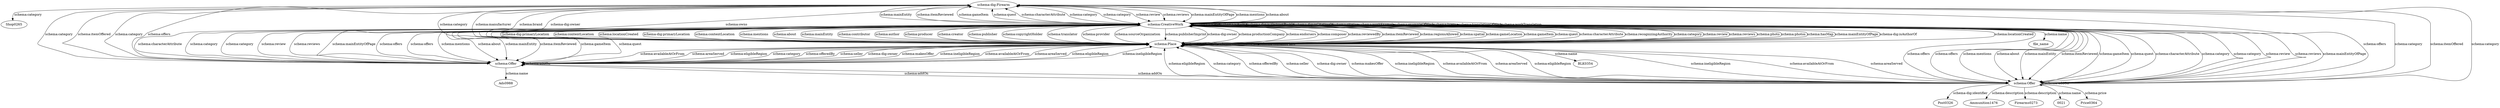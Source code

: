 digraph {
  Shop0265 [type=attribute_name,label=Shop0265]
  "schema-dig:Firearm1" [type=class_uri,label="schema-dig:Firearm"]
  file_name [type=attribute_name,label=file_name]
  "schema:CreativeWork1" [type=class_uri,label="schema:CreativeWork"]
  Post0326 [type=attribute_name,label=Post0326]
  "schema:Offer1" [type=class_uri,label="schema:Offer"]
  Ammunition1476 [type=attribute_name,label=Ammunition1476]
  Firearms0273 [type=attribute_name,label=Firearms0273]
  "0021" [type=attribute_name,label="0021"]
  Price0364 [type=attribute_name,label=Price0364]
  Ads0988 [type=attribute_name,label=Ads0988]
  "schema:Offer2" [type=class_uri,label="schema:Offer"]
  BLK0354 [type=attribute_name,label=BLK0354]
  "schema:Place1" [type=class_uri,label="schema:Place"]
  "schema-dig:Firearm1" -> Shop0265 [label="schema:category",type=st_property_uri]
  "schema:CreativeWork1" -> file_name [label="schema:name",type=st_property_uri]
  "schema:Offer1" -> Post0326 [label="schema-dig:identifier",type=st_property_uri]
  "schema:Offer1" -> Ammunition1476 [label="schema:description",type=st_property_uri]
  "schema:Offer1" -> Firearms0273 [label="schema:description",type=st_property_uri]
  "schema:Offer1" -> "0021" [label="schema:name",type=st_property_uri]
  "schema:Offer1" -> Price0364 [label="schema:price",type=st_property_uri]
  "schema:Offer2" -> Ads0988 [label="schema:name",type=st_property_uri]
  "schema:Place1" -> BLK0354 [label="schema:name",type=st_property_uri]
  "schema:CreativeWork1" -> "schema:CreativeWork1" [label="schema:hasPart",type=direct_property_uri,weight=1]
  "schema:CreativeWork1" -> "schema:CreativeWork1" [label="schema:isPartOf",type=direct_property_uri,weight=1]
  "schema:CreativeWork1" -> "schema:CreativeWork1" [label="schema-dig:isAbstractPartOf",type=direct_property_uri,weight=1]
  "schema:CreativeWork1" -> "schema:CreativeWork1" [label="schema-dig:isCitationOf",type=direct_property_uri,weight=1]
  "schema:CreativeWork1" -> "schema:CreativeWork1" [label="schema:citation",type=direct_property_uri,weight=1]
  "schema:CreativeWork1" -> "schema:CreativeWork1" [label="schema:workExample",type=direct_property_uri,weight=1]
  "schema:CreativeWork1" -> "schema:CreativeWork1" [label="schema:exampleOfWork",type=direct_property_uri,weight=1]
  "schema:CreativeWork1" -> "schema:CreativeWork1" [label="schema:license",type=direct_property_uri,weight=1]
  "schema:CreativeWork1" -> "schema:CreativeWork1" [label="schema:translationOfWork",type=direct_property_uri,weight=1]
  "schema:CreativeWork1" -> "schema:CreativeWork1" [label="schema:workTranslation",type=direct_property_uri,weight=1]
  "schema:CreativeWork1" -> "schema:Offer1" [label="schema:offers",type=direct_property_uri,weight=1]
  "schema:CreativeWork1" -> "schema:Offer2" [label="schema:offers",type=direct_property_uri,weight=1]
  "schema:CreativeWork1" -> "schema:Place1" [label="schema:locationCreated",type=direct_property_uri,weight=1]
  "schema:CreativeWork1" -> "schema:Place1" [label="schema-dig:primaryLocation",type=direct_property_uri,weight=1]
  "schema:CreativeWork1" -> "schema:Place1" [label="schema:contentLocation",type=direct_property_uri,weight=1]
  "schema:Offer1" -> "schema:Offer1" [label="schema:addOn",type=direct_property_uri,weight=1]
  "schema:Offer1" -> "schema:Offer2" [label="schema:addOn",type=direct_property_uri,weight=1]
  "schema:Offer2" -> "schema:Offer1" [label="schema:addOn",type=direct_property_uri,weight=1]
  "schema:Offer2" -> "schema:Offer2" [label="schema:addOn",type=direct_property_uri,weight=1]
  "schema:Offer1" -> "schema:Place1" [label="schema:ineligibleRegion",type=direct_property_uri,weight=1]
  "schema:Offer2" -> "schema:Place1" [label="schema:ineligibleRegion",type=direct_property_uri,weight=1]
  "schema:Offer1" -> "schema:Place1" [label="schema:availableAtOrFrom",type=direct_property_uri,weight=1]
  "schema:Offer2" -> "schema:Place1" [label="schema:availableAtOrFrom",type=direct_property_uri,weight=1]
  "schema:Offer1" -> "schema:Place1" [label="schema:areaServed",type=direct_property_uri,weight=1]
  "schema:Offer2" -> "schema:Place1" [label="schema:areaServed",type=direct_property_uri,weight=1]
  "schema:Offer1" -> "schema:Place1" [label="schema:eligibleRegion",type=direct_property_uri,weight=1]
  "schema:Offer2" -> "schema:Place1" [label="schema:eligibleRegion",type=direct_property_uri,weight=1]
  "schema:Place1" -> "schema:Place1" [label="schema:containedIn",type=direct_property_uri,weight=1]
  "schema:Place1" -> "schema:Place1" [label="schema:containedInPlace",type=direct_property_uri,weight=1]
  "schema:Place1" -> "schema:Place1" [label="schema:containsPlace",type=direct_property_uri,weight=1]
  "schema-dig:Firearm1" -> "schema:CreativeWork1" [label="schema:category",type=inherited,weight=4]
  "schema-dig:Firearm1" -> "schema:CreativeWork1" [label="schema:review",type=inherited,weight=4]
  "schema-dig:Firearm1" -> "schema:CreativeWork1" [label="schema:reviews",type=inherited,weight=4]
  "schema-dig:Firearm1" -> "schema:CreativeWork1" [label="schema:mainEntityOfPage",type=inherited,weight=4]
  "schema-dig:Firearm1" -> "schema:Offer1" [label="schema:offers",type=inherited,weight=4]
  "schema-dig:Firearm1" -> "schema:Offer2" [label="schema:offers",type=inherited,weight=4]
  "schema-dig:Firearm1" -> "schema:Offer1" [label="schema:category",type=inherited,weight=4]
  "schema-dig:Firearm1" -> "schema:Offer2" [label="schema:category",type=inherited,weight=4]
  "schema-dig:Firearm1" -> "schema:Place1" [label="schema:category",type=inherited,weight=4]
  "schema-dig:Firearm1" -> "schema:Place1" [label="schema:manufacturer",type=inherited,weight=4]
  "schema-dig:Firearm1" -> "schema:Place1" [label="schema:brand",type=inherited,weight=4]
  "schema-dig:Firearm1" -> "schema:Place1" [label="schema-dig:owner",type=inherited,weight=4]
  "schema:CreativeWork1" -> "schema-dig:Firearm1" [label="schema:mentions",type=inherited,weight=4]
  "schema:CreativeWork1" -> "schema-dig:Firearm1" [label="schema:about",type=inherited,weight=4]
  "schema:CreativeWork1" -> "schema-dig:Firearm1" [label="schema:mainEntity",type=inherited,weight=4]
  "schema:CreativeWork1" -> "schema-dig:Firearm1" [label="schema:itemReviewed",type=inherited,weight=4]
  "schema:CreativeWork1" -> "schema-dig:Firearm1" [label="schema:gameItem",type=inherited,weight=4]
  "schema:CreativeWork1" -> "schema-dig:Firearm1" [label="schema:quest",type=inherited,weight=4]
  "schema:CreativeWork1" -> "schema-dig:Firearm1" [label="schema:characterAttribute",type=inherited,weight=4]
  "schema:CreativeWork1" -> "schema-dig:Firearm1" [label="schema:category",type=inherited,weight=4]
  "schema:CreativeWork1" -> "schema:Offer1" [label="schema:offers",type=inherited,weight=4]
  "schema:CreativeWork1" -> "schema:Offer2" [label="schema:offers",type=inherited,weight=4]
  "schema:CreativeWork1" -> "schema:Offer1" [label="schema:mentions",type=inherited,weight=4]
  "schema:CreativeWork1" -> "schema:Offer2" [label="schema:mentions",type=inherited,weight=4]
  "schema:CreativeWork1" -> "schema:Offer1" [label="schema:about",type=inherited,weight=4]
  "schema:CreativeWork1" -> "schema:Offer2" [label="schema:about",type=inherited,weight=4]
  "schema:CreativeWork1" -> "schema:Offer1" [label="schema:mainEntity",type=inherited,weight=4]
  "schema:CreativeWork1" -> "schema:Offer2" [label="schema:mainEntity",type=inherited,weight=4]
  "schema:CreativeWork1" -> "schema:Offer1" [label="schema:itemReviewed",type=inherited,weight=4]
  "schema:CreativeWork1" -> "schema:Offer2" [label="schema:itemReviewed",type=inherited,weight=4]
  "schema:CreativeWork1" -> "schema:Offer1" [label="schema:gameItem",type=inherited,weight=4]
  "schema:CreativeWork1" -> "schema:Offer2" [label="schema:gameItem",type=inherited,weight=4]
  "schema:CreativeWork1" -> "schema:Offer1" [label="schema:quest",type=inherited,weight=4]
  "schema:CreativeWork1" -> "schema:Offer2" [label="schema:quest",type=inherited,weight=4]
  "schema:CreativeWork1" -> "schema:Offer1" [label="schema:characterAttribute",type=inherited,weight=4]
  "schema:CreativeWork1" -> "schema:Offer2" [label="schema:characterAttribute",type=inherited,weight=4]
  "schema:CreativeWork1" -> "schema:Offer1" [label="schema:category",type=inherited,weight=4]
  "schema:CreativeWork1" -> "schema:Offer2" [label="schema:category",type=inherited,weight=4]
  "schema:CreativeWork1" -> "schema:Place1" [label="schema:locationCreated",type=inherited,weight=4]
  "schema:CreativeWork1" -> "schema:Place1" [label="schema-dig:primaryLocation",type=inherited,weight=4]
  "schema:CreativeWork1" -> "schema:Place1" [label="schema:contentLocation",type=inherited,weight=4]
  "schema:CreativeWork1" -> "schema:Place1" [label="schema:mentions",type=inherited,weight=4]
  "schema:CreativeWork1" -> "schema:Place1" [label="schema:about",type=inherited,weight=4]
  "schema:CreativeWork1" -> "schema:Place1" [label="schema:mainEntity",type=inherited,weight=4]
  "schema:CreativeWork1" -> "schema:Place1" [label="schema:contributor",type=inherited,weight=4]
  "schema:CreativeWork1" -> "schema:Place1" [label="schema:author",type=inherited,weight=4]
  "schema:CreativeWork1" -> "schema:Place1" [label="schema:producer",type=inherited,weight=4]
  "schema:CreativeWork1" -> "schema:Place1" [label="schema:creator",type=inherited,weight=4]
  "schema:CreativeWork1" -> "schema:Place1" [label="schema:publisher",type=inherited,weight=4]
  "schema:CreativeWork1" -> "schema:Place1" [label="schema:copyrightHolder",type=inherited,weight=4]
  "schema:CreativeWork1" -> "schema:Place1" [label="schema:translator",type=inherited,weight=4]
  "schema:CreativeWork1" -> "schema:Place1" [label="schema:provider",type=inherited,weight=4]
  "schema:CreativeWork1" -> "schema:Place1" [label="schema:sourceOrganization",type=inherited,weight=4]
  "schema:CreativeWork1" -> "schema:Place1" [label="schema:publisherImprint",type=inherited,weight=4]
  "schema:CreativeWork1" -> "schema:Place1" [label="schema-dig:owner",type=inherited,weight=4]
  "schema:CreativeWork1" -> "schema:Place1" [label="schema:productionCompany",type=inherited,weight=4]
  "schema:CreativeWork1" -> "schema:Place1" [label="schema:endorsers",type=inherited,weight=4]
  "schema:CreativeWork1" -> "schema:Place1" [label="schema:composer",type=inherited,weight=4]
  "schema:CreativeWork1" -> "schema:Place1" [label="schema:reviewedBy",type=inherited,weight=4]
  "schema:CreativeWork1" -> "schema:Place1" [label="schema:itemReviewed",type=inherited,weight=4]
  "schema:CreativeWork1" -> "schema:Place1" [label="schema:regionsAllowed",type=inherited,weight=4]
  "schema:CreativeWork1" -> "schema:Place1" [label="schema:spatial",type=inherited,weight=4]
  "schema:CreativeWork1" -> "schema:Place1" [label="schema:gameLocation",type=inherited,weight=4]
  "schema:CreativeWork1" -> "schema:Place1" [label="schema:gameItem",type=inherited,weight=4]
  "schema:CreativeWork1" -> "schema:Place1" [label="schema:quest",type=inherited,weight=4]
  "schema:CreativeWork1" -> "schema:Place1" [label="schema:characterAttribute",type=inherited,weight=4]
  "schema:CreativeWork1" -> "schema:Place1" [label="schema:recognizingAuthority",type=inherited,weight=4]
  "schema:CreativeWork1" -> "schema:Place1" [label="schema:category",type=inherited,weight=4]
  "schema:Offer1" -> "schema-dig:Firearm1" [label="schema:itemOffered",type=inherited,weight=4]
  "schema:Offer2" -> "schema-dig:Firearm1" [label="schema:itemOffered",type=inherited,weight=4]
  "schema:Offer1" -> "schema-dig:Firearm1" [label="schema:category",type=inherited,weight=4]
  "schema:Offer2" -> "schema-dig:Firearm1" [label="schema:category",type=inherited,weight=4]
  "schema:Offer1" -> "schema:CreativeWork1" [label="schema:category",type=inherited,weight=4]
  "schema:Offer2" -> "schema:CreativeWork1" [label="schema:category",type=inherited,weight=4]
  "schema:Offer1" -> "schema:CreativeWork1" [label="schema:review",type=inherited,weight=4]
  "schema:Offer2" -> "schema:CreativeWork1" [label="schema:review",type=inherited,weight=4]
  "schema:Offer1" -> "schema:CreativeWork1" [label="schema:reviews",type=inherited,weight=4]
  "schema:Offer2" -> "schema:CreativeWork1" [label="schema:reviews",type=inherited,weight=4]
  "schema:Offer1" -> "schema:CreativeWork1" [label="schema:mainEntityOfPage",type=inherited,weight=4]
  "schema:Offer2" -> "schema:CreativeWork1" [label="schema:mainEntityOfPage",type=inherited,weight=4]
  "schema:Offer1" -> "schema:Place1" [label="schema:ineligibleRegion",type=inherited,weight=4]
  "schema:Offer2" -> "schema:Place1" [label="schema:ineligibleRegion",type=inherited,weight=4]
  "schema:Offer1" -> "schema:Place1" [label="schema:availableAtOrFrom",type=inherited,weight=4]
  "schema:Offer2" -> "schema:Place1" [label="schema:availableAtOrFrom",type=inherited,weight=4]
  "schema:Offer1" -> "schema:Place1" [label="schema:areaServed",type=inherited,weight=4]
  "schema:Offer2" -> "schema:Place1" [label="schema:areaServed",type=inherited,weight=4]
  "schema:Offer1" -> "schema:Place1" [label="schema:eligibleRegion",type=inherited,weight=4]
  "schema:Offer2" -> "schema:Place1" [label="schema:eligibleRegion",type=inherited,weight=4]
  "schema:Offer1" -> "schema:Place1" [label="schema:category",type=inherited,weight=4]
  "schema:Offer2" -> "schema:Place1" [label="schema:category",type=inherited,weight=4]
  "schema:Offer1" -> "schema:Place1" [label="schema:offeredBy",type=inherited,weight=4]
  "schema:Offer2" -> "schema:Place1" [label="schema:offeredBy",type=inherited,weight=4]
  "schema:Offer1" -> "schema:Place1" [label="schema:seller",type=inherited,weight=4]
  "schema:Offer2" -> "schema:Place1" [label="schema:seller",type=inherited,weight=4]
  "schema:Offer1" -> "schema:Place1" [label="schema-dig:owner",type=inherited,weight=4]
  "schema:Offer2" -> "schema:Place1" [label="schema-dig:owner",type=inherited,weight=4]
  "schema:Place1" -> "schema-dig:Firearm1" [label="schema:owns",type=inherited,weight=4]
  "schema:Place1" -> "schema:CreativeWork1" [label="schema:review",type=inherited,weight=4]
  "schema:Place1" -> "schema:CreativeWork1" [label="schema:reviews",type=inherited,weight=4]
  "schema:Place1" -> "schema:CreativeWork1" [label="schema:photo",type=inherited,weight=4]
  "schema:Place1" -> "schema:CreativeWork1" [label="schema:photos",type=inherited,weight=4]
  "schema:Place1" -> "schema:CreativeWork1" [label="schema:hasMap",type=inherited,weight=4]
  "schema:Place1" -> "schema:CreativeWork1" [label="schema:mainEntityOfPage",type=inherited,weight=4]
  "schema:Place1" -> "schema:CreativeWork1" [label="schema-dig:isAuthorOf",type=inherited,weight=4]
  "schema:Place1" -> "schema:Offer1" [label="schema:makesOffer",type=inherited,weight=4]
  "schema:Place1" -> "schema:Offer2" [label="schema:makesOffer",type=inherited,weight=4]
}

